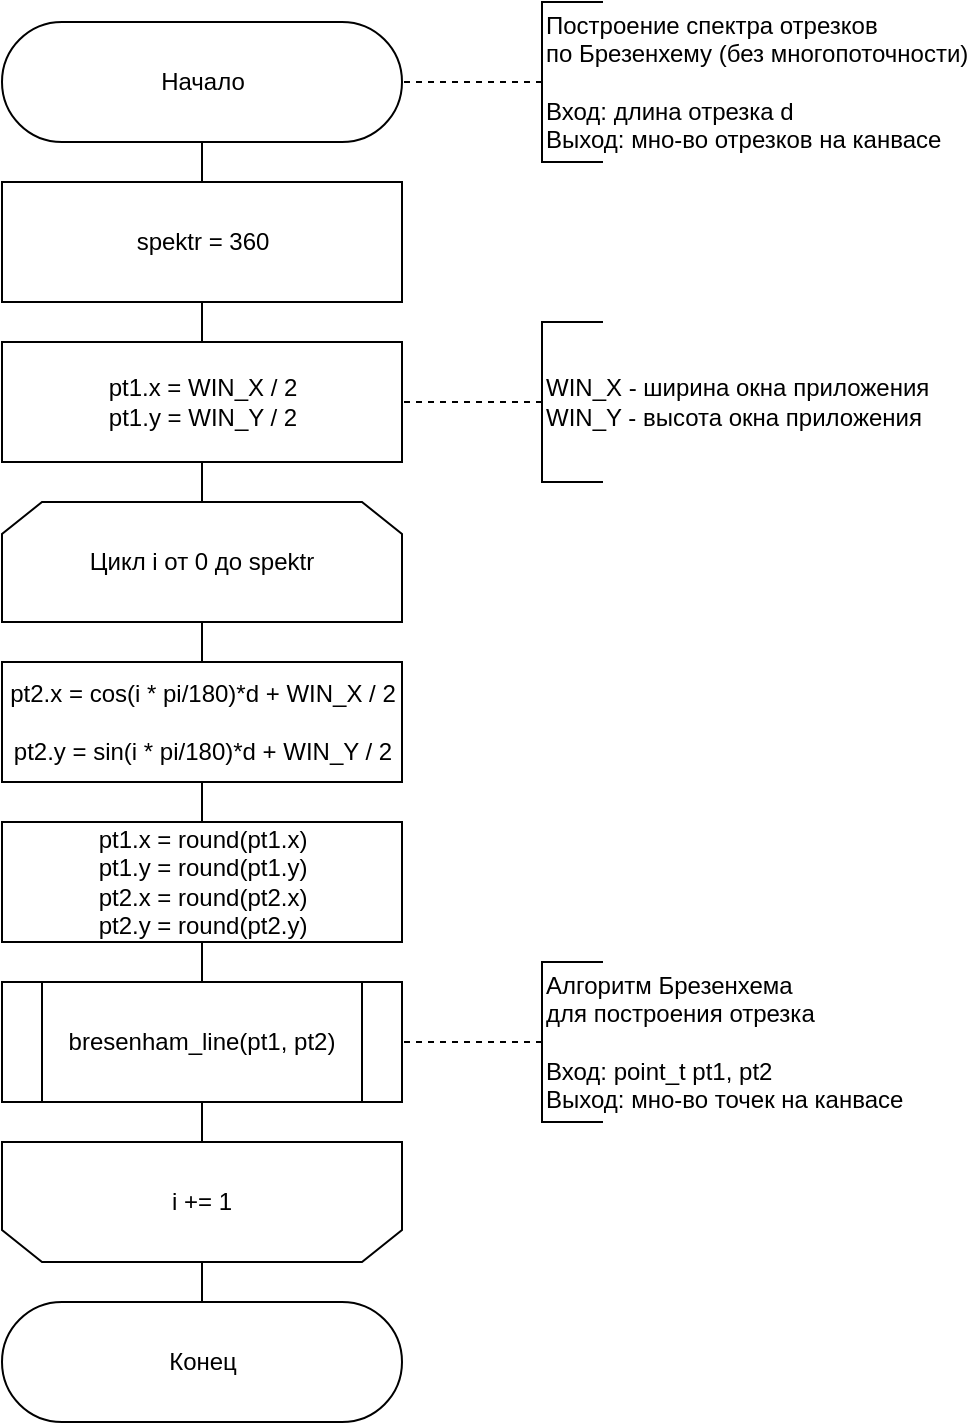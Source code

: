 <mxfile>
    <diagram id="FHwpEYUrQQwg7Hpwzu1b" name="Страница 1">
        <mxGraphModel dx="803" dy="605" grid="1" gridSize="10" guides="1" tooltips="1" connect="1" arrows="1" fold="1" page="1" pageScale="1" pageWidth="1654" pageHeight="2336" math="0" shadow="0">
            <root>
                <mxCell id="0"/>
                <mxCell id="1" parent="0"/>
                <mxCell id="7" style="edgeStyle=orthogonalEdgeStyle;rounded=0;orthogonalLoop=1;jettySize=auto;html=1;exitX=0.5;exitY=0.5;exitDx=0;exitDy=30;exitPerimeter=0;entryX=0.5;entryY=0;entryDx=0;entryDy=0;endArrow=none;endFill=0;" edge="1" parent="1" source="8" target="9">
                    <mxGeometry relative="1" as="geometry"/>
                </mxCell>
                <mxCell id="8" value="Начало" style="html=1;dashed=0;whitespace=wrap;shape=mxgraph.dfd.start" vertex="1" parent="1">
                    <mxGeometry x="390" y="100" width="200" height="60" as="geometry"/>
                </mxCell>
                <mxCell id="19" style="edgeStyle=orthogonalEdgeStyle;rounded=0;orthogonalLoop=1;jettySize=auto;html=1;exitX=0.5;exitY=1;exitDx=0;exitDy=0;entryX=0.5;entryY=0;entryDx=0;entryDy=0;endArrow=none;endFill=0;" edge="1" parent="1" source="9" target="17">
                    <mxGeometry relative="1" as="geometry"/>
                </mxCell>
                <mxCell id="9" value="spektr = 360" style="html=1;dashed=0;whitespace=wrap;" vertex="1" parent="1">
                    <mxGeometry x="390" y="180" width="200" height="60" as="geometry"/>
                </mxCell>
                <mxCell id="10" value="" style="edgeStyle=orthogonalEdgeStyle;rounded=0;orthogonalLoop=1;jettySize=auto;html=1;endArrow=none;endFill=0;dashed=1;" edge="1" parent="1" source="11" target="8">
                    <mxGeometry relative="1" as="geometry"/>
                </mxCell>
                <mxCell id="11" value="Построение спектра отрезков&lt;br&gt;по Брезенхему (без многопоточности)&lt;br&gt;&lt;br&gt;Вход: длина отрезка d&lt;br&gt;Выход: мно-во отрезков на канвасе" style="html=1;dashed=0;whitespace=wrap;shape=partialRectangle;right=0;align=left;" vertex="1" parent="1">
                    <mxGeometry x="660" y="90" width="30" height="80" as="geometry"/>
                </mxCell>
                <mxCell id="28" style="edgeStyle=orthogonalEdgeStyle;rounded=0;orthogonalLoop=1;jettySize=auto;html=1;exitX=0.5;exitY=1;exitDx=0;exitDy=0;entryX=0.5;entryY=0;entryDx=0;entryDy=0;endArrow=none;endFill=0;" edge="1" parent="1" source="17" target="26">
                    <mxGeometry relative="1" as="geometry"/>
                </mxCell>
                <mxCell id="17" value="pt1.x = WIN_X / 2&lt;br&gt;pt1.y = WIN_Y / 2" style="html=1;dashed=0;whitespace=wrap;" vertex="1" parent="1">
                    <mxGeometry x="390" y="260" width="200" height="60" as="geometry"/>
                </mxCell>
                <mxCell id="24" value="" style="edgeStyle=orthogonalEdgeStyle;rounded=0;orthogonalLoop=1;jettySize=auto;html=1;endArrow=none;endFill=0;dashed=1;" edge="1" source="25" parent="1">
                    <mxGeometry relative="1" as="geometry">
                        <mxPoint x="590" y="290" as="targetPoint"/>
                    </mxGeometry>
                </mxCell>
                <mxCell id="25" value="WIN_X - ширина окна приложения&lt;br&gt;WIN_Y - высота окна приложения" style="html=1;dashed=0;whitespace=wrap;shape=partialRectangle;right=0;align=left;" vertex="1" parent="1">
                    <mxGeometry x="660" y="250" width="30" height="80" as="geometry"/>
                </mxCell>
                <mxCell id="31" style="edgeStyle=orthogonalEdgeStyle;rounded=0;orthogonalLoop=1;jettySize=auto;html=1;exitX=0.5;exitY=1;exitDx=0;exitDy=0;entryX=0.5;entryY=0;entryDx=0;entryDy=0;endArrow=none;endFill=0;" edge="1" parent="1" source="26" target="30">
                    <mxGeometry relative="1" as="geometry"/>
                </mxCell>
                <mxCell id="26" value="Цикл i от 0 до spektr" style="shape=loopLimit;whiteSpace=wrap;html=1;direction=east" vertex="1" parent="1">
                    <mxGeometry x="390" y="340" width="200" height="60" as="geometry"/>
                </mxCell>
                <mxCell id="33" style="edgeStyle=orthogonalEdgeStyle;rounded=0;orthogonalLoop=1;jettySize=auto;html=1;exitX=0.5;exitY=1;exitDx=0;exitDy=0;entryX=0.5;entryY=0;entryDx=0;entryDy=0;endArrow=none;endFill=0;" edge="1" parent="1" source="30" target="32">
                    <mxGeometry relative="1" as="geometry"/>
                </mxCell>
                <mxCell id="30" value="pt2.x = cos(i * pi/180)*d + WIN_X / 2&lt;br&gt;&amp;nbsp;&lt;br&gt;pt2.y = sin(i * pi/180)*d + WIN_Y / 2" style="html=1;dashed=0;whitespace=wrap;" vertex="1" parent="1">
                    <mxGeometry x="390" y="420" width="200" height="60" as="geometry"/>
                </mxCell>
                <mxCell id="36" style="edgeStyle=orthogonalEdgeStyle;rounded=0;orthogonalLoop=1;jettySize=auto;html=1;exitX=0.5;exitY=1;exitDx=0;exitDy=0;entryX=0.5;entryY=0;entryDx=0;entryDy=0;endArrow=none;endFill=0;" edge="1" parent="1" source="32">
                    <mxGeometry relative="1" as="geometry">
                        <mxPoint x="490" y="580" as="targetPoint"/>
                    </mxGeometry>
                </mxCell>
                <mxCell id="32" value="pt1.x = round(pt1.x)&lt;br&gt;pt1.y = round(pt1.y)&lt;br&gt;pt2.x = round(pt2.x)&lt;br&gt;pt2.y = round(pt2.y)" style="html=1;dashed=0;whitespace=wrap;" vertex="1" parent="1">
                    <mxGeometry x="390" y="500" width="200" height="60" as="geometry"/>
                </mxCell>
                <mxCell id="43" style="edgeStyle=orthogonalEdgeStyle;rounded=0;orthogonalLoop=1;jettySize=auto;html=1;exitX=0.5;exitY=1;exitDx=0;exitDy=0;entryX=0.5;entryY=1;entryDx=0;entryDy=0;endArrow=none;endFill=0;" edge="1" parent="1" target="39">
                    <mxGeometry relative="1" as="geometry">
                        <mxPoint x="490" y="640" as="sourcePoint"/>
                    </mxGeometry>
                </mxCell>
                <mxCell id="37" value="Алгоритм Брезенхема&lt;br&gt;для построения отрезка&lt;br&gt;&lt;br&gt;Вход: point_t pt1, pt2&lt;br&gt;Выход: мно-во точек на канвасе" style="html=1;dashed=0;whitespace=wrap;shape=partialRectangle;right=0;align=left;" vertex="1" parent="1">
                    <mxGeometry x="660" y="570" width="30" height="80" as="geometry"/>
                </mxCell>
                <mxCell id="38" value="" style="edgeStyle=orthogonalEdgeStyle;rounded=0;orthogonalLoop=1;jettySize=auto;html=1;endArrow=none;endFill=0;dashed=1;" edge="1" source="37" parent="1">
                    <mxGeometry relative="1" as="geometry">
                        <mxPoint x="590" y="610" as="targetPoint"/>
                    </mxGeometry>
                </mxCell>
                <mxCell id="44" style="edgeStyle=orthogonalEdgeStyle;rounded=0;orthogonalLoop=1;jettySize=auto;html=1;exitX=0.5;exitY=0;exitDx=0;exitDy=0;entryX=0.5;entryY=0.5;entryDx=0;entryDy=-30;entryPerimeter=0;endArrow=none;endFill=0;" edge="1" parent="1" source="39" target="40">
                    <mxGeometry relative="1" as="geometry"/>
                </mxCell>
                <mxCell id="39" value="i += 1" style="shape=loopLimit;whiteSpace=wrap;html=1;strokeWidth=1;direction=west;" vertex="1" parent="1">
                    <mxGeometry x="390" y="660" width="200" height="60" as="geometry"/>
                </mxCell>
                <mxCell id="40" value="Конец" style="html=1;dashed=0;whitespace=wrap;shape=mxgraph.dfd.start" vertex="1" parent="1">
                    <mxGeometry x="390" y="740" width="200" height="60" as="geometry"/>
                </mxCell>
                <mxCell id="45" value="bresenham_line(pt1, pt2)" style="shape=process;whiteSpace=wrap;html=1;backgroundOutline=1;" vertex="1" parent="1">
                    <mxGeometry x="390" y="580" width="200" height="60" as="geometry"/>
                </mxCell>
            </root>
        </mxGraphModel>
    </diagram>
</mxfile>